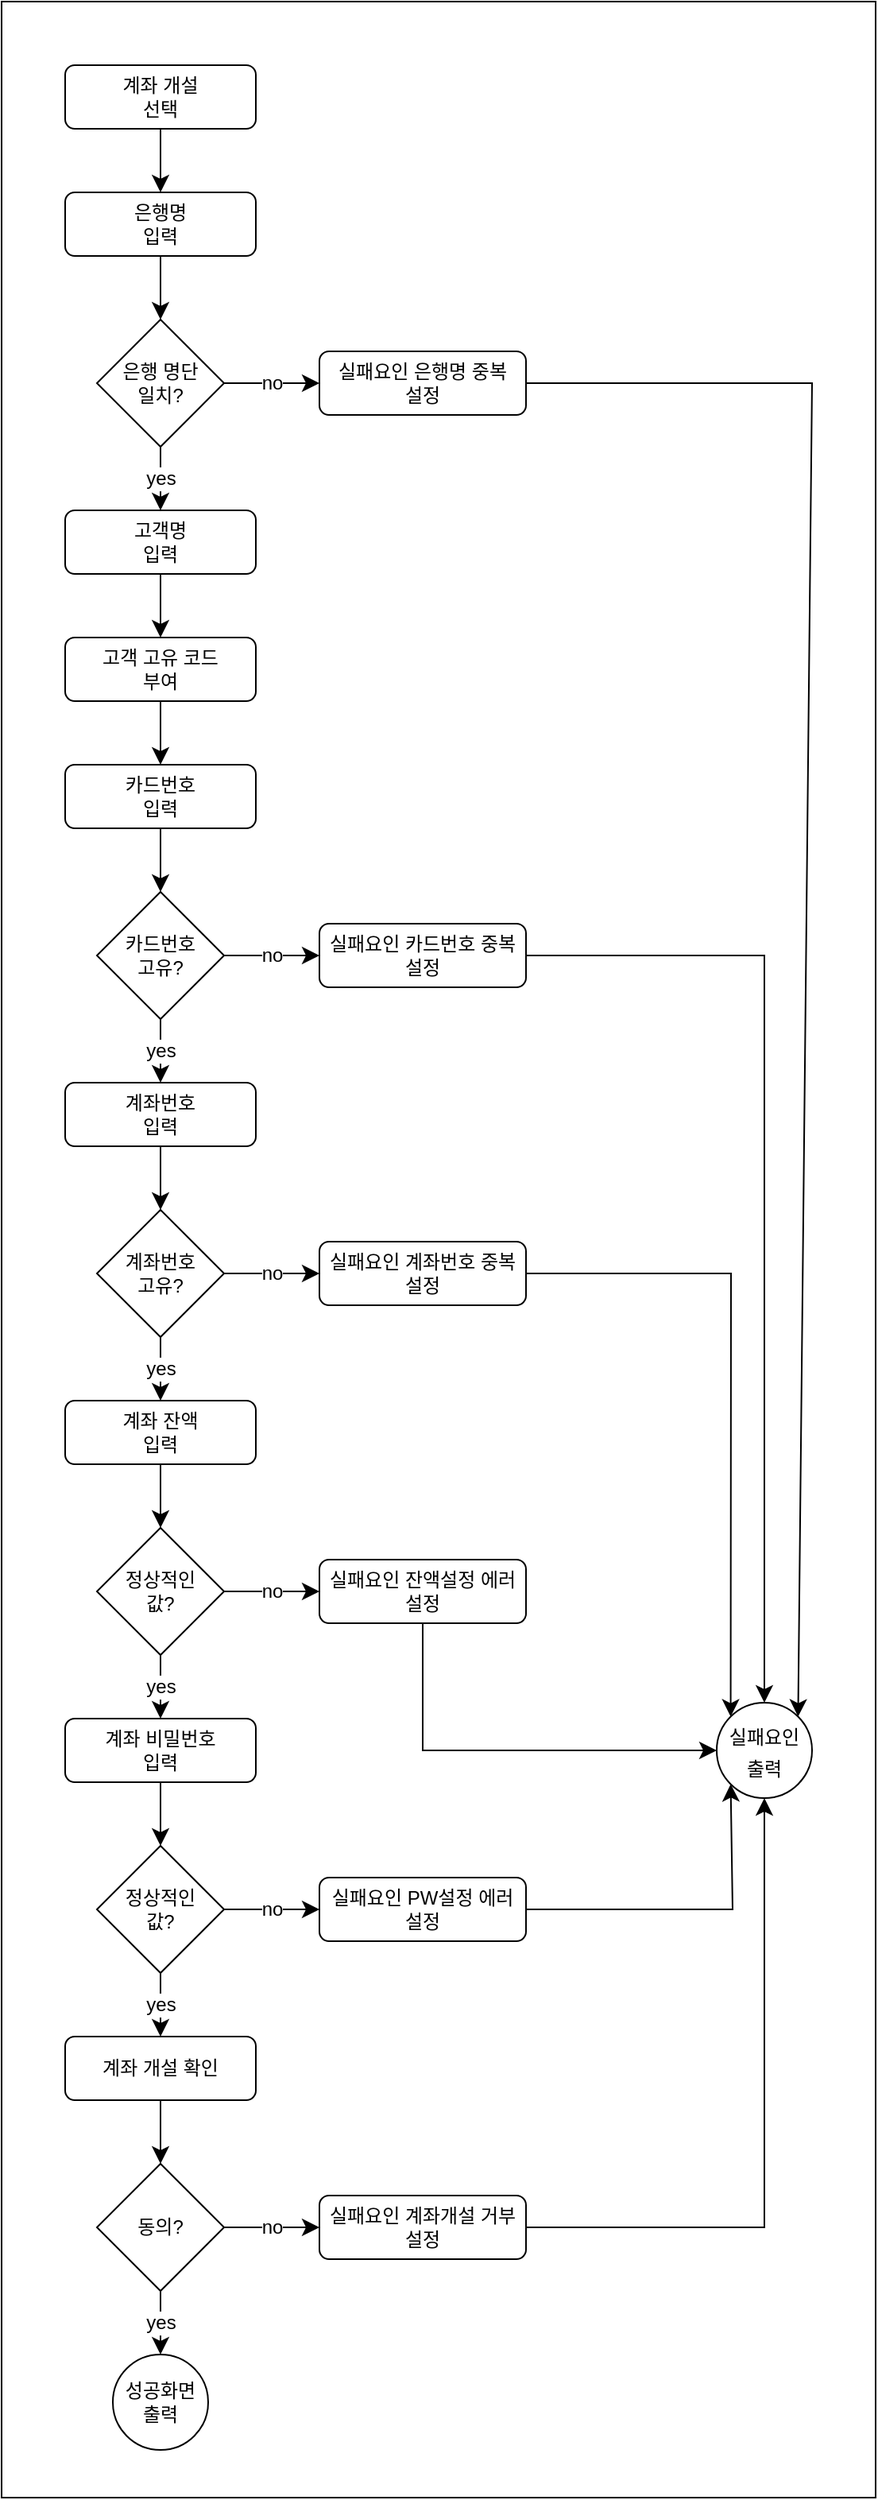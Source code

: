 <mxfile version="21.0.2" type="device"><diagram id="C5RBs43oDa-KdzZeNtuy" name="Page-1"><mxGraphModel dx="1235" dy="742" grid="1" gridSize="10" guides="1" tooltips="1" connect="1" arrows="1" fold="1" page="1" pageScale="1" pageWidth="827" pageHeight="1169" math="0" shadow="0"><root><mxCell id="WIyWlLk6GJQsqaUBKTNV-0"/><mxCell id="WIyWlLk6GJQsqaUBKTNV-1" parent="WIyWlLk6GJQsqaUBKTNV-0"/><mxCell id="nOp0LEB04eZPABzHkrsy-53" value="" style="rounded=0;whiteSpace=wrap;html=1;fontSize=16;" vertex="1" parent="WIyWlLk6GJQsqaUBKTNV-1"><mxGeometry width="550" height="1570" as="geometry"/></mxCell><mxCell id="nOp0LEB04eZPABzHkrsy-14" style="edgeStyle=none;curved=1;rounded=0;orthogonalLoop=1;jettySize=auto;html=1;exitX=0.5;exitY=1;exitDx=0;exitDy=0;entryX=0.5;entryY=0;entryDx=0;entryDy=0;fontSize=12;startSize=8;endSize=8;" edge="1" parent="WIyWlLk6GJQsqaUBKTNV-1" source="WIyWlLk6GJQsqaUBKTNV-3" target="nOp0LEB04eZPABzHkrsy-0"><mxGeometry relative="1" as="geometry"/></mxCell><mxCell id="WIyWlLk6GJQsqaUBKTNV-3" value="계좌 개설&lt;br&gt;선택" style="rounded=1;whiteSpace=wrap;html=1;fontSize=12;glass=0;strokeWidth=1;shadow=0;" parent="WIyWlLk6GJQsqaUBKTNV-1" vertex="1"><mxGeometry x="40" y="40" width="120" height="40" as="geometry"/></mxCell><mxCell id="nOp0LEB04eZPABzHkrsy-16" style="edgeStyle=none;curved=1;rounded=0;orthogonalLoop=1;jettySize=auto;html=1;exitX=0.5;exitY=1;exitDx=0;exitDy=0;entryX=0.5;entryY=0;entryDx=0;entryDy=0;fontSize=12;startSize=8;endSize=8;" edge="1" parent="WIyWlLk6GJQsqaUBKTNV-1" source="nOp0LEB04eZPABzHkrsy-0" target="nOp0LEB04eZPABzHkrsy-1"><mxGeometry relative="1" as="geometry"/></mxCell><mxCell id="nOp0LEB04eZPABzHkrsy-0" value="은행명&lt;br&gt;입력" style="rounded=1;whiteSpace=wrap;html=1;fontSize=12;glass=0;strokeWidth=1;shadow=0;" vertex="1" parent="WIyWlLk6GJQsqaUBKTNV-1"><mxGeometry x="40" y="120" width="120" height="40" as="geometry"/></mxCell><mxCell id="nOp0LEB04eZPABzHkrsy-17" value="yes" style="edgeStyle=none;curved=1;rounded=0;orthogonalLoop=1;jettySize=auto;html=1;exitX=0.5;exitY=1;exitDx=0;exitDy=0;entryX=0.5;entryY=0;entryDx=0;entryDy=0;fontSize=12;startSize=8;endSize=8;" edge="1" parent="WIyWlLk6GJQsqaUBKTNV-1" source="nOp0LEB04eZPABzHkrsy-1" target="nOp0LEB04eZPABzHkrsy-2"><mxGeometry relative="1" as="geometry"/></mxCell><mxCell id="nOp0LEB04eZPABzHkrsy-33" value="no" style="edgeStyle=none;curved=1;rounded=0;orthogonalLoop=1;jettySize=auto;html=1;exitX=1;exitY=0.5;exitDx=0;exitDy=0;entryX=0;entryY=0.5;entryDx=0;entryDy=0;fontSize=12;startSize=8;endSize=8;" edge="1" parent="WIyWlLk6GJQsqaUBKTNV-1" source="nOp0LEB04eZPABzHkrsy-1" target="nOp0LEB04eZPABzHkrsy-32"><mxGeometry relative="1" as="geometry"/></mxCell><mxCell id="nOp0LEB04eZPABzHkrsy-1" value="은행 명단&lt;br style=&quot;font-size: 12px;&quot;&gt;일치?" style="rhombus;whiteSpace=wrap;html=1;fontSize=12;" vertex="1" parent="WIyWlLk6GJQsqaUBKTNV-1"><mxGeometry x="60" y="200" width="80" height="80" as="geometry"/></mxCell><mxCell id="nOp0LEB04eZPABzHkrsy-19" style="edgeStyle=none;curved=1;rounded=0;orthogonalLoop=1;jettySize=auto;html=1;exitX=0.5;exitY=1;exitDx=0;exitDy=0;entryX=0.5;entryY=0;entryDx=0;entryDy=0;fontSize=12;startSize=8;endSize=8;" edge="1" parent="WIyWlLk6GJQsqaUBKTNV-1" source="nOp0LEB04eZPABzHkrsy-2" target="nOp0LEB04eZPABzHkrsy-3"><mxGeometry relative="1" as="geometry"/></mxCell><mxCell id="nOp0LEB04eZPABzHkrsy-2" value="고객명&lt;br&gt;입력" style="rounded=1;whiteSpace=wrap;html=1;fontSize=12;glass=0;strokeWidth=1;shadow=0;" vertex="1" parent="WIyWlLk6GJQsqaUBKTNV-1"><mxGeometry x="40" y="320" width="120" height="40" as="geometry"/></mxCell><mxCell id="nOp0LEB04eZPABzHkrsy-20" style="edgeStyle=none;curved=1;rounded=0;orthogonalLoop=1;jettySize=auto;html=1;exitX=0.5;exitY=1;exitDx=0;exitDy=0;entryX=0.5;entryY=0;entryDx=0;entryDy=0;fontSize=12;startSize=8;endSize=8;" edge="1" parent="WIyWlLk6GJQsqaUBKTNV-1" source="nOp0LEB04eZPABzHkrsy-3" target="nOp0LEB04eZPABzHkrsy-4"><mxGeometry relative="1" as="geometry"/></mxCell><mxCell id="nOp0LEB04eZPABzHkrsy-3" value="고객 고유 코드&lt;br&gt;부여" style="rounded=1;whiteSpace=wrap;html=1;fontSize=12;glass=0;strokeWidth=1;shadow=0;" vertex="1" parent="WIyWlLk6GJQsqaUBKTNV-1"><mxGeometry x="40" y="400" width="120" height="40" as="geometry"/></mxCell><mxCell id="nOp0LEB04eZPABzHkrsy-21" style="edgeStyle=none;curved=1;rounded=0;orthogonalLoop=1;jettySize=auto;html=1;exitX=0.5;exitY=1;exitDx=0;exitDy=0;entryX=0.5;entryY=0;entryDx=0;entryDy=0;fontSize=12;startSize=8;endSize=8;" edge="1" parent="WIyWlLk6GJQsqaUBKTNV-1" source="nOp0LEB04eZPABzHkrsy-4" target="nOp0LEB04eZPABzHkrsy-5"><mxGeometry relative="1" as="geometry"/></mxCell><mxCell id="nOp0LEB04eZPABzHkrsy-4" value="카드번호&lt;br&gt;입력" style="rounded=1;whiteSpace=wrap;html=1;fontSize=12;glass=0;strokeWidth=1;shadow=0;" vertex="1" parent="WIyWlLk6GJQsqaUBKTNV-1"><mxGeometry x="40" y="480" width="120" height="40" as="geometry"/></mxCell><mxCell id="nOp0LEB04eZPABzHkrsy-22" value="yes" style="edgeStyle=none;curved=1;rounded=0;orthogonalLoop=1;jettySize=auto;html=1;exitX=0.5;exitY=1;exitDx=0;exitDy=0;entryX=0.5;entryY=0;entryDx=0;entryDy=0;fontSize=12;startSize=8;endSize=8;" edge="1" parent="WIyWlLk6GJQsqaUBKTNV-1" source="nOp0LEB04eZPABzHkrsy-5" target="nOp0LEB04eZPABzHkrsy-6"><mxGeometry relative="1" as="geometry"/></mxCell><mxCell id="nOp0LEB04eZPABzHkrsy-36" value="no" style="edgeStyle=none;curved=1;rounded=0;orthogonalLoop=1;jettySize=auto;html=1;exitX=1;exitY=0.5;exitDx=0;exitDy=0;fontSize=12;startSize=8;endSize=8;" edge="1" parent="WIyWlLk6GJQsqaUBKTNV-1" source="nOp0LEB04eZPABzHkrsy-5" target="nOp0LEB04eZPABzHkrsy-34"><mxGeometry relative="1" as="geometry"/></mxCell><mxCell id="nOp0LEB04eZPABzHkrsy-5" value="카드번호&lt;br style=&quot;font-size: 12px;&quot;&gt;고유?" style="rhombus;whiteSpace=wrap;html=1;fontSize=12;" vertex="1" parent="WIyWlLk6GJQsqaUBKTNV-1"><mxGeometry x="60" y="560" width="80" height="80" as="geometry"/></mxCell><mxCell id="nOp0LEB04eZPABzHkrsy-23" style="edgeStyle=none;curved=1;rounded=0;orthogonalLoop=1;jettySize=auto;html=1;exitX=0.5;exitY=1;exitDx=0;exitDy=0;entryX=0.5;entryY=0;entryDx=0;entryDy=0;fontSize=12;startSize=8;endSize=8;" edge="1" parent="WIyWlLk6GJQsqaUBKTNV-1" source="nOp0LEB04eZPABzHkrsy-6" target="nOp0LEB04eZPABzHkrsy-7"><mxGeometry relative="1" as="geometry"/></mxCell><mxCell id="nOp0LEB04eZPABzHkrsy-6" value="계좌번호&lt;br&gt;입력" style="rounded=1;whiteSpace=wrap;html=1;fontSize=12;glass=0;strokeWidth=1;shadow=0;" vertex="1" parent="WIyWlLk6GJQsqaUBKTNV-1"><mxGeometry x="40" y="680" width="120" height="40" as="geometry"/></mxCell><mxCell id="nOp0LEB04eZPABzHkrsy-24" value="yes" style="edgeStyle=none;curved=1;rounded=0;orthogonalLoop=1;jettySize=auto;html=1;exitX=0.5;exitY=1;exitDx=0;exitDy=0;entryX=0.5;entryY=0;entryDx=0;entryDy=0;fontSize=12;startSize=8;endSize=8;" edge="1" parent="WIyWlLk6GJQsqaUBKTNV-1" source="nOp0LEB04eZPABzHkrsy-7" target="nOp0LEB04eZPABzHkrsy-8"><mxGeometry relative="1" as="geometry"/></mxCell><mxCell id="nOp0LEB04eZPABzHkrsy-38" value="no" style="edgeStyle=none;curved=1;rounded=0;orthogonalLoop=1;jettySize=auto;html=1;exitX=1;exitY=0.5;exitDx=0;exitDy=0;entryX=0;entryY=0.5;entryDx=0;entryDy=0;fontSize=12;startSize=8;endSize=8;" edge="1" parent="WIyWlLk6GJQsqaUBKTNV-1" source="nOp0LEB04eZPABzHkrsy-7" target="nOp0LEB04eZPABzHkrsy-37"><mxGeometry relative="1" as="geometry"/></mxCell><mxCell id="nOp0LEB04eZPABzHkrsy-7" value="계좌번호&lt;br style=&quot;font-size: 12px;&quot;&gt;고유?" style="rhombus;whiteSpace=wrap;html=1;fontSize=12;" vertex="1" parent="WIyWlLk6GJQsqaUBKTNV-1"><mxGeometry x="60" y="760" width="80" height="80" as="geometry"/></mxCell><mxCell id="nOp0LEB04eZPABzHkrsy-25" style="edgeStyle=none;curved=1;rounded=0;orthogonalLoop=1;jettySize=auto;html=1;exitX=0.5;exitY=1;exitDx=0;exitDy=0;entryX=0.5;entryY=0;entryDx=0;entryDy=0;fontSize=12;startSize=8;endSize=8;" edge="1" parent="WIyWlLk6GJQsqaUBKTNV-1" source="nOp0LEB04eZPABzHkrsy-8" target="nOp0LEB04eZPABzHkrsy-9"><mxGeometry relative="1" as="geometry"/></mxCell><mxCell id="nOp0LEB04eZPABzHkrsy-8" value="계좌 잔액&lt;br&gt;입력" style="rounded=1;whiteSpace=wrap;html=1;fontSize=12;glass=0;strokeWidth=1;shadow=0;" vertex="1" parent="WIyWlLk6GJQsqaUBKTNV-1"><mxGeometry x="40" y="880" width="120" height="40" as="geometry"/></mxCell><mxCell id="nOp0LEB04eZPABzHkrsy-26" value="yes" style="edgeStyle=none;curved=1;rounded=0;orthogonalLoop=1;jettySize=auto;html=1;exitX=0.5;exitY=1;exitDx=0;exitDy=0;entryX=0.5;entryY=0;entryDx=0;entryDy=0;fontSize=12;startSize=8;endSize=8;" edge="1" parent="WIyWlLk6GJQsqaUBKTNV-1" source="nOp0LEB04eZPABzHkrsy-9" target="nOp0LEB04eZPABzHkrsy-10"><mxGeometry relative="1" as="geometry"/></mxCell><mxCell id="nOp0LEB04eZPABzHkrsy-40" value="no" style="edgeStyle=none;curved=1;rounded=0;orthogonalLoop=1;jettySize=auto;html=1;exitX=1;exitY=0.5;exitDx=0;exitDy=0;entryX=0;entryY=0.5;entryDx=0;entryDy=0;fontSize=12;startSize=8;endSize=8;" edge="1" parent="WIyWlLk6GJQsqaUBKTNV-1" source="nOp0LEB04eZPABzHkrsy-9" target="nOp0LEB04eZPABzHkrsy-39"><mxGeometry relative="1" as="geometry"/></mxCell><mxCell id="nOp0LEB04eZPABzHkrsy-9" value="정상적인&lt;br style=&quot;font-size: 12px;&quot;&gt;값?" style="rhombus;whiteSpace=wrap;html=1;fontSize=12;" vertex="1" parent="WIyWlLk6GJQsqaUBKTNV-1"><mxGeometry x="60" y="960" width="80" height="80" as="geometry"/></mxCell><mxCell id="nOp0LEB04eZPABzHkrsy-27" style="edgeStyle=none;curved=1;rounded=0;orthogonalLoop=1;jettySize=auto;html=1;exitX=0.5;exitY=1;exitDx=0;exitDy=0;entryX=0.5;entryY=0;entryDx=0;entryDy=0;fontSize=12;startSize=8;endSize=8;" edge="1" parent="WIyWlLk6GJQsqaUBKTNV-1" source="nOp0LEB04eZPABzHkrsy-10" target="nOp0LEB04eZPABzHkrsy-11"><mxGeometry relative="1" as="geometry"/></mxCell><mxCell id="nOp0LEB04eZPABzHkrsy-10" value="계좌 비밀번호&lt;br&gt;입력" style="rounded=1;whiteSpace=wrap;html=1;fontSize=12;glass=0;strokeWidth=1;shadow=0;" vertex="1" parent="WIyWlLk6GJQsqaUBKTNV-1"><mxGeometry x="40" y="1080" width="120" height="40" as="geometry"/></mxCell><mxCell id="nOp0LEB04eZPABzHkrsy-28" value="yes" style="edgeStyle=none;curved=1;rounded=0;orthogonalLoop=1;jettySize=auto;html=1;exitX=0.5;exitY=1;exitDx=0;exitDy=0;entryX=0.5;entryY=0;entryDx=0;entryDy=0;fontSize=12;startSize=8;endSize=8;" edge="1" parent="WIyWlLk6GJQsqaUBKTNV-1" source="nOp0LEB04eZPABzHkrsy-11" target="nOp0LEB04eZPABzHkrsy-12"><mxGeometry relative="1" as="geometry"/></mxCell><mxCell id="nOp0LEB04eZPABzHkrsy-42" value="no" style="edgeStyle=none;curved=1;rounded=0;orthogonalLoop=1;jettySize=auto;html=1;exitX=1;exitY=0.5;exitDx=0;exitDy=0;entryX=0;entryY=0.5;entryDx=0;entryDy=0;fontSize=12;startSize=8;endSize=8;" edge="1" parent="WIyWlLk6GJQsqaUBKTNV-1" source="nOp0LEB04eZPABzHkrsy-11" target="nOp0LEB04eZPABzHkrsy-41"><mxGeometry relative="1" as="geometry"/></mxCell><mxCell id="nOp0LEB04eZPABzHkrsy-11" value="정상적인&lt;br style=&quot;font-size: 12px;&quot;&gt;값?" style="rhombus;whiteSpace=wrap;html=1;fontSize=12;" vertex="1" parent="WIyWlLk6GJQsqaUBKTNV-1"><mxGeometry x="60" y="1160" width="80" height="80" as="geometry"/></mxCell><mxCell id="nOp0LEB04eZPABzHkrsy-29" style="edgeStyle=none;curved=1;rounded=0;orthogonalLoop=1;jettySize=auto;html=1;exitX=0.5;exitY=1;exitDx=0;exitDy=0;entryX=0.5;entryY=0;entryDx=0;entryDy=0;fontSize=12;startSize=8;endSize=8;" edge="1" parent="WIyWlLk6GJQsqaUBKTNV-1" source="nOp0LEB04eZPABzHkrsy-12" target="nOp0LEB04eZPABzHkrsy-13"><mxGeometry relative="1" as="geometry"/></mxCell><mxCell id="nOp0LEB04eZPABzHkrsy-12" value="계좌 개설 확인" style="rounded=1;whiteSpace=wrap;html=1;fontSize=12;glass=0;strokeWidth=1;shadow=0;" vertex="1" parent="WIyWlLk6GJQsqaUBKTNV-1"><mxGeometry x="40" y="1280" width="120" height="40" as="geometry"/></mxCell><mxCell id="nOp0LEB04eZPABzHkrsy-31" value="yes" style="edgeStyle=none;curved=1;rounded=0;orthogonalLoop=1;jettySize=auto;html=1;exitX=0.5;exitY=1;exitDx=0;exitDy=0;entryX=0.5;entryY=0;entryDx=0;entryDy=0;fontSize=12;startSize=8;endSize=8;" edge="1" parent="WIyWlLk6GJQsqaUBKTNV-1" source="nOp0LEB04eZPABzHkrsy-13" target="nOp0LEB04eZPABzHkrsy-30"><mxGeometry relative="1" as="geometry"/></mxCell><mxCell id="nOp0LEB04eZPABzHkrsy-44" value="no" style="edgeStyle=none;curved=1;rounded=0;orthogonalLoop=1;jettySize=auto;html=1;exitX=1;exitY=0.5;exitDx=0;exitDy=0;entryX=0;entryY=0.5;entryDx=0;entryDy=0;fontSize=12;startSize=8;endSize=8;" edge="1" parent="WIyWlLk6GJQsqaUBKTNV-1" source="nOp0LEB04eZPABzHkrsy-13" target="nOp0LEB04eZPABzHkrsy-43"><mxGeometry relative="1" as="geometry"/></mxCell><mxCell id="nOp0LEB04eZPABzHkrsy-13" value="동의?" style="rhombus;whiteSpace=wrap;html=1;fontSize=12;" vertex="1" parent="WIyWlLk6GJQsqaUBKTNV-1"><mxGeometry x="60" y="1360" width="80" height="80" as="geometry"/></mxCell><mxCell id="nOp0LEB04eZPABzHkrsy-30" value="성공화면&lt;br style=&quot;font-size: 12px;&quot;&gt;출력" style="ellipse;whiteSpace=wrap;html=1;fontSize=12;" vertex="1" parent="WIyWlLk6GJQsqaUBKTNV-1"><mxGeometry x="70" y="1480" width="60" height="60" as="geometry"/></mxCell><mxCell id="nOp0LEB04eZPABzHkrsy-51" style="edgeStyle=none;rounded=0;orthogonalLoop=1;jettySize=auto;html=1;exitX=1;exitY=0.5;exitDx=0;exitDy=0;entryX=1;entryY=0;entryDx=0;entryDy=0;fontSize=12;startSize=8;endSize=8;" edge="1" parent="WIyWlLk6GJQsqaUBKTNV-1" source="nOp0LEB04eZPABzHkrsy-32" target="nOp0LEB04eZPABzHkrsy-45"><mxGeometry relative="1" as="geometry"><Array as="points"><mxPoint x="510" y="240"/></Array></mxGeometry></mxCell><mxCell id="nOp0LEB04eZPABzHkrsy-32" value="실패요인 은행명 중복&lt;br&gt;설정" style="rounded=1;whiteSpace=wrap;html=1;fontSize=12;glass=0;strokeWidth=1;shadow=0;" vertex="1" parent="WIyWlLk6GJQsqaUBKTNV-1"><mxGeometry x="200" y="220" width="130" height="40" as="geometry"/></mxCell><mxCell id="nOp0LEB04eZPABzHkrsy-50" style="edgeStyle=none;rounded=0;orthogonalLoop=1;jettySize=auto;html=1;exitX=1;exitY=0.5;exitDx=0;exitDy=0;entryX=0.5;entryY=0;entryDx=0;entryDy=0;fontSize=12;startSize=8;endSize=8;" edge="1" parent="WIyWlLk6GJQsqaUBKTNV-1" source="nOp0LEB04eZPABzHkrsy-34" target="nOp0LEB04eZPABzHkrsy-45"><mxGeometry relative="1" as="geometry"><Array as="points"><mxPoint x="480" y="600"/></Array></mxGeometry></mxCell><mxCell id="nOp0LEB04eZPABzHkrsy-34" value="실패요인 카드번호 중복&lt;br&gt;설정" style="rounded=1;whiteSpace=wrap;html=1;fontSize=12;glass=0;strokeWidth=1;shadow=0;" vertex="1" parent="WIyWlLk6GJQsqaUBKTNV-1"><mxGeometry x="200" y="580" width="130" height="40" as="geometry"/></mxCell><mxCell id="nOp0LEB04eZPABzHkrsy-49" style="edgeStyle=none;rounded=0;orthogonalLoop=1;jettySize=auto;html=1;exitX=1;exitY=0.5;exitDx=0;exitDy=0;fontSize=12;startSize=8;endSize=8;entryX=0;entryY=0;entryDx=0;entryDy=0;" edge="1" parent="WIyWlLk6GJQsqaUBKTNV-1" source="nOp0LEB04eZPABzHkrsy-37" target="nOp0LEB04eZPABzHkrsy-45"><mxGeometry relative="1" as="geometry"><Array as="points"><mxPoint x="459" y="800"/></Array></mxGeometry></mxCell><mxCell id="nOp0LEB04eZPABzHkrsy-37" value="실패요인 계좌번호 중복&lt;br&gt;설정" style="rounded=1;whiteSpace=wrap;html=1;fontSize=12;glass=0;strokeWidth=1;shadow=0;" vertex="1" parent="WIyWlLk6GJQsqaUBKTNV-1"><mxGeometry x="200" y="780" width="130" height="40" as="geometry"/></mxCell><mxCell id="nOp0LEB04eZPABzHkrsy-48" style="edgeStyle=none;rounded=0;orthogonalLoop=1;jettySize=auto;html=1;exitX=0.5;exitY=1;exitDx=0;exitDy=0;fontSize=12;startSize=8;endSize=8;entryX=0;entryY=0.5;entryDx=0;entryDy=0;" edge="1" parent="WIyWlLk6GJQsqaUBKTNV-1" source="nOp0LEB04eZPABzHkrsy-39" target="nOp0LEB04eZPABzHkrsy-45"><mxGeometry relative="1" as="geometry"><Array as="points"><mxPoint x="265" y="1100"/></Array></mxGeometry></mxCell><mxCell id="nOp0LEB04eZPABzHkrsy-39" value="실패요인 잔액설정 에러&lt;br&gt;설정" style="rounded=1;whiteSpace=wrap;html=1;fontSize=12;glass=0;strokeWidth=1;shadow=0;" vertex="1" parent="WIyWlLk6GJQsqaUBKTNV-1"><mxGeometry x="200" y="980" width="130" height="40" as="geometry"/></mxCell><mxCell id="nOp0LEB04eZPABzHkrsy-46" style="edgeStyle=none;rounded=0;orthogonalLoop=1;jettySize=auto;html=1;exitX=1;exitY=0.5;exitDx=0;exitDy=0;entryX=0;entryY=1;entryDx=0;entryDy=0;fontSize=12;startSize=8;endSize=8;" edge="1" parent="WIyWlLk6GJQsqaUBKTNV-1" source="nOp0LEB04eZPABzHkrsy-41" target="nOp0LEB04eZPABzHkrsy-45"><mxGeometry relative="1" as="geometry"><Array as="points"><mxPoint x="460" y="1200"/></Array></mxGeometry></mxCell><mxCell id="nOp0LEB04eZPABzHkrsy-41" value="실패요인 PW설정 에러&lt;br&gt;설정" style="rounded=1;whiteSpace=wrap;html=1;fontSize=12;glass=0;strokeWidth=1;shadow=0;" vertex="1" parent="WIyWlLk6GJQsqaUBKTNV-1"><mxGeometry x="200" y="1180" width="130" height="40" as="geometry"/></mxCell><mxCell id="nOp0LEB04eZPABzHkrsy-47" style="edgeStyle=none;rounded=0;orthogonalLoop=1;jettySize=auto;html=1;exitX=1;exitY=0.5;exitDx=0;exitDy=0;fontSize=12;startSize=8;endSize=8;" edge="1" parent="WIyWlLk6GJQsqaUBKTNV-1" source="nOp0LEB04eZPABzHkrsy-43"><mxGeometry relative="1" as="geometry"><mxPoint x="480" y="1130" as="targetPoint"/><Array as="points"><mxPoint x="480" y="1400"/></Array></mxGeometry></mxCell><mxCell id="nOp0LEB04eZPABzHkrsy-43" value="실패요인 계좌개설 거부설정" style="rounded=1;whiteSpace=wrap;html=1;fontSize=12;glass=0;strokeWidth=1;shadow=0;" vertex="1" parent="WIyWlLk6GJQsqaUBKTNV-1"><mxGeometry x="200" y="1380" width="130" height="40" as="geometry"/></mxCell><mxCell id="nOp0LEB04eZPABzHkrsy-45" value="&lt;font style=&quot;font-size: 12px;&quot;&gt;실패요인&lt;br&gt;출력&lt;/font&gt;" style="ellipse;whiteSpace=wrap;html=1;fontSize=16;" vertex="1" parent="WIyWlLk6GJQsqaUBKTNV-1"><mxGeometry x="450" y="1070" width="60" height="60" as="geometry"/></mxCell></root></mxGraphModel></diagram></mxfile>